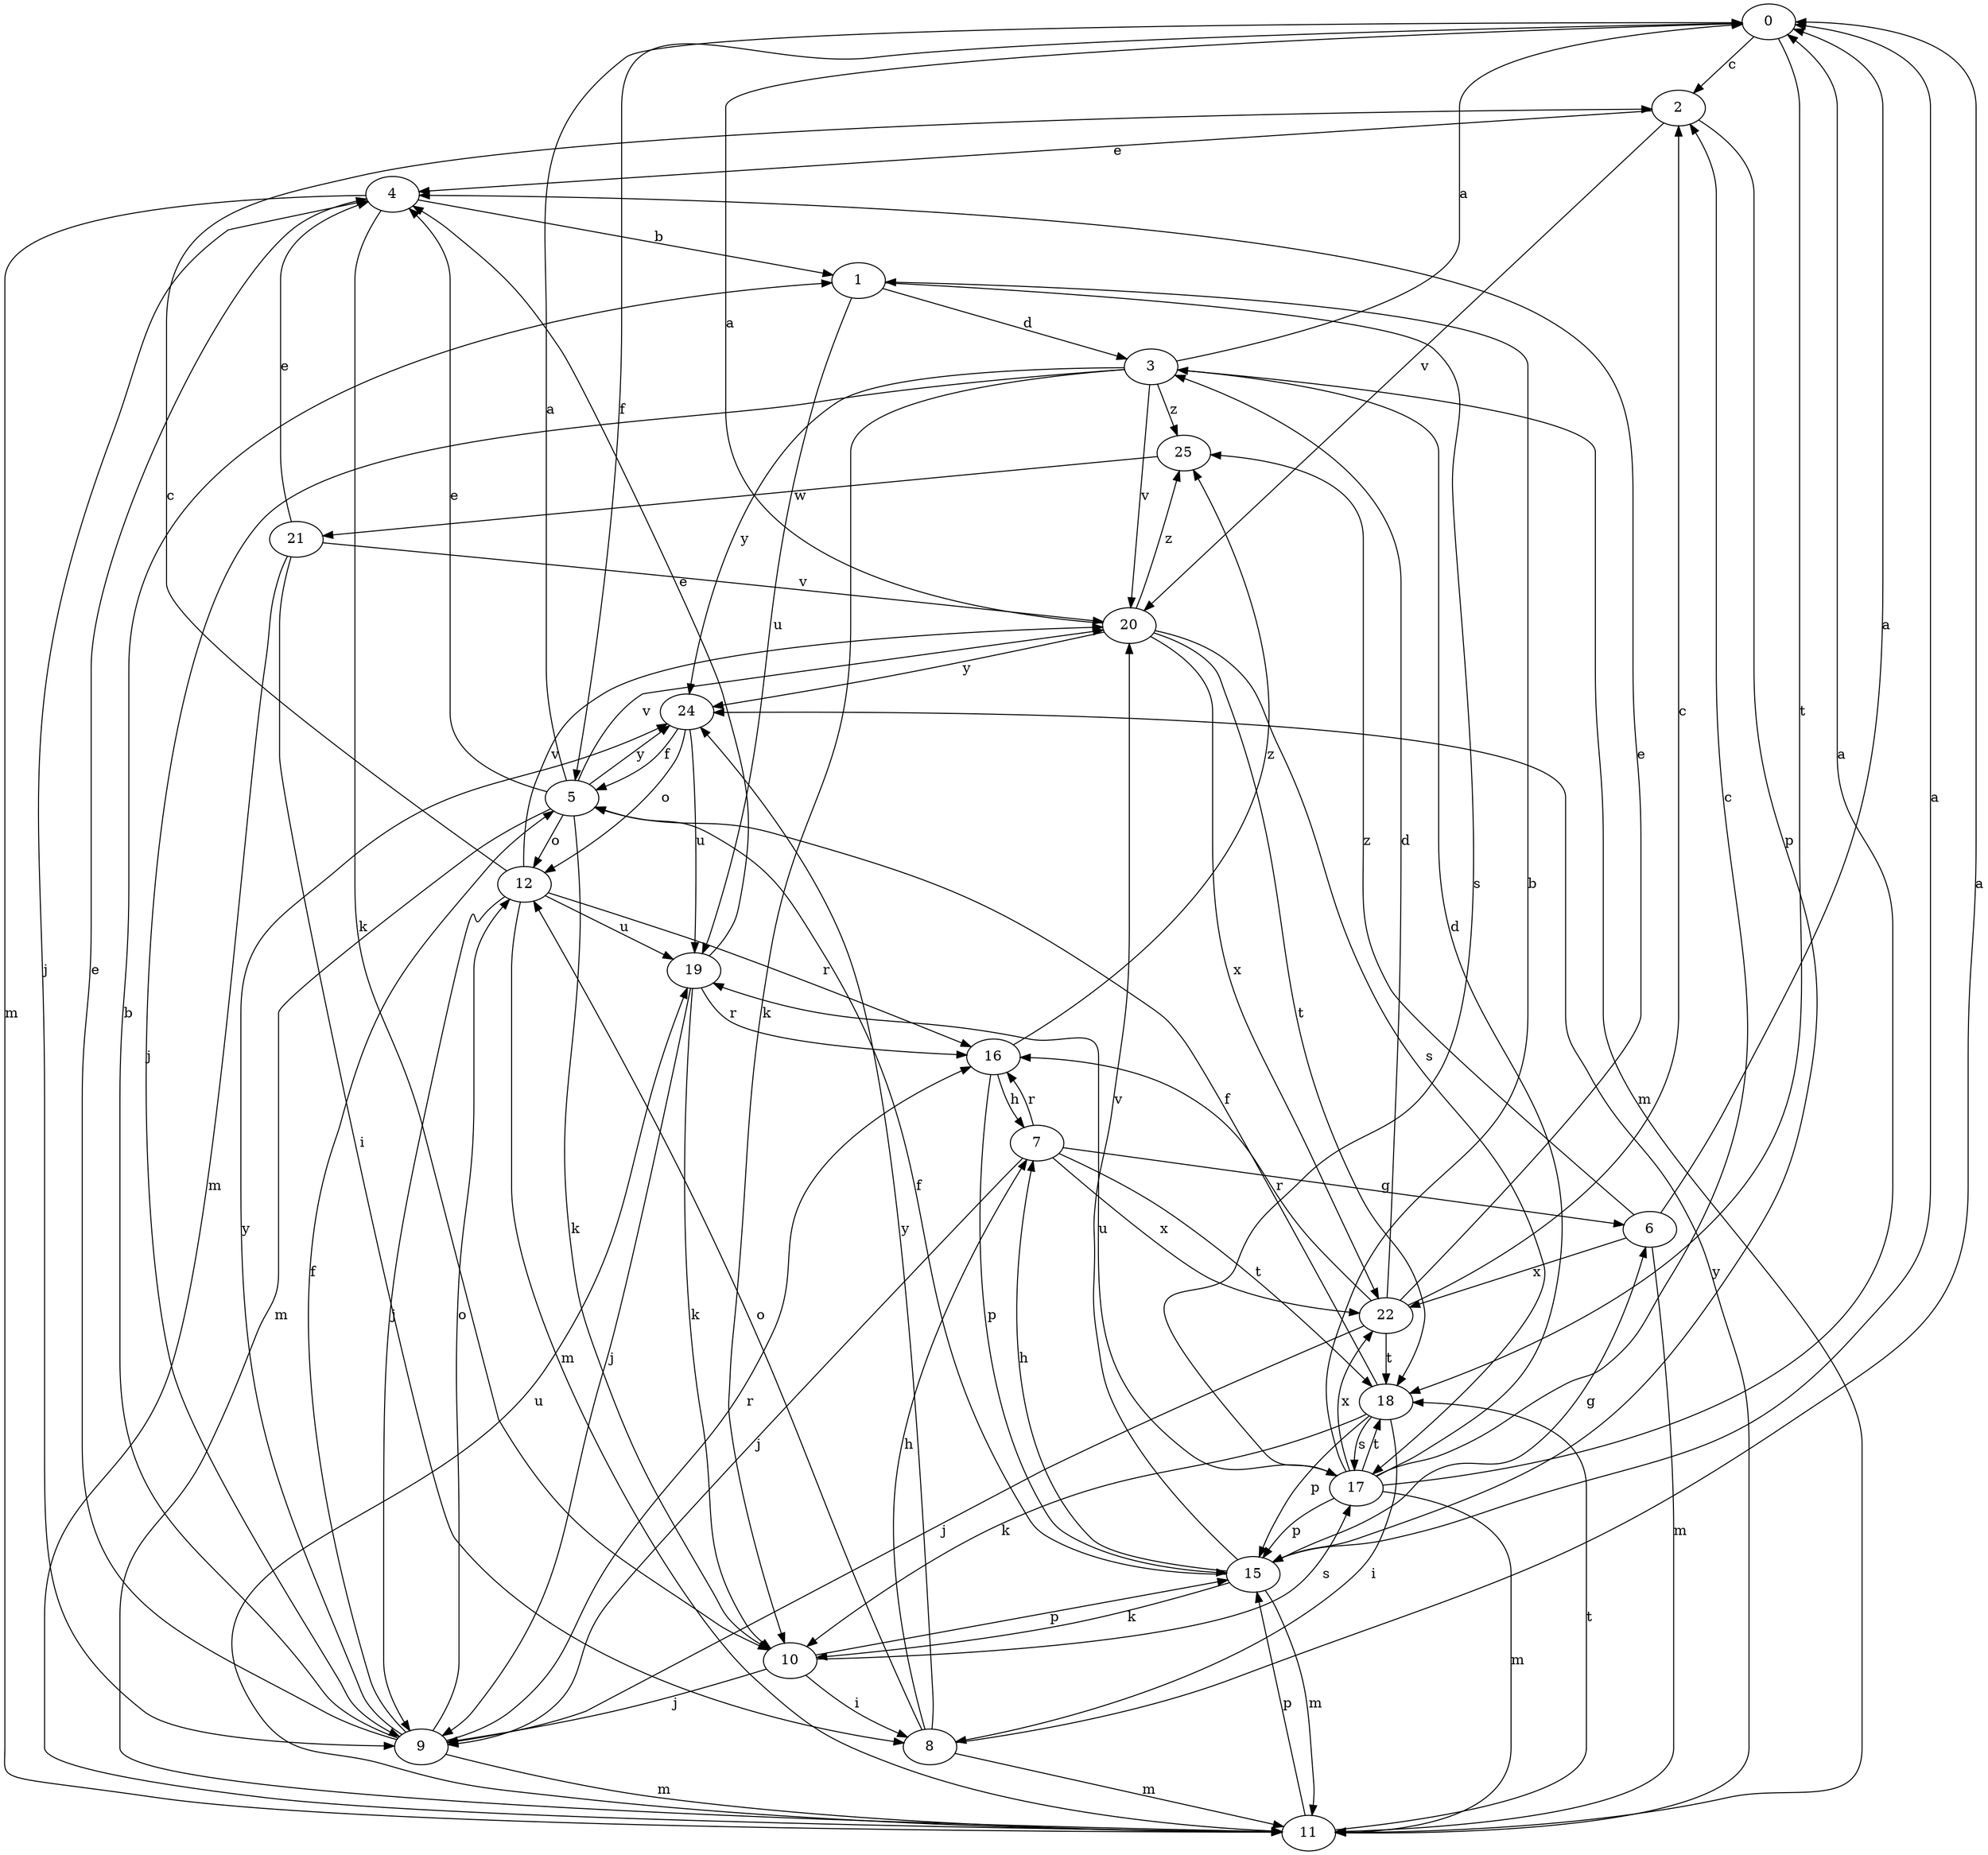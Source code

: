 strict digraph  {
0;
1;
2;
3;
4;
5;
6;
7;
8;
9;
10;
11;
12;
15;
16;
17;
18;
19;
20;
21;
22;
24;
25;
0 -> 2  [label=c];
0 -> 5  [label=f];
0 -> 18  [label=t];
1 -> 3  [label=d];
1 -> 17  [label=s];
1 -> 19  [label=u];
2 -> 4  [label=e];
2 -> 15  [label=p];
2 -> 20  [label=v];
3 -> 0  [label=a];
3 -> 9  [label=j];
3 -> 10  [label=k];
3 -> 11  [label=m];
3 -> 20  [label=v];
3 -> 24  [label=y];
3 -> 25  [label=z];
4 -> 1  [label=b];
4 -> 9  [label=j];
4 -> 10  [label=k];
4 -> 11  [label=m];
5 -> 0  [label=a];
5 -> 4  [label=e];
5 -> 10  [label=k];
5 -> 11  [label=m];
5 -> 12  [label=o];
5 -> 20  [label=v];
5 -> 24  [label=y];
6 -> 0  [label=a];
6 -> 11  [label=m];
6 -> 22  [label=x];
6 -> 25  [label=z];
7 -> 6  [label=g];
7 -> 9  [label=j];
7 -> 16  [label=r];
7 -> 18  [label=t];
7 -> 22  [label=x];
8 -> 0  [label=a];
8 -> 7  [label=h];
8 -> 11  [label=m];
8 -> 12  [label=o];
8 -> 24  [label=y];
9 -> 1  [label=b];
9 -> 4  [label=e];
9 -> 5  [label=f];
9 -> 11  [label=m];
9 -> 12  [label=o];
9 -> 16  [label=r];
9 -> 24  [label=y];
10 -> 8  [label=i];
10 -> 9  [label=j];
10 -> 15  [label=p];
10 -> 17  [label=s];
11 -> 15  [label=p];
11 -> 18  [label=t];
11 -> 19  [label=u];
11 -> 24  [label=y];
12 -> 2  [label=c];
12 -> 9  [label=j];
12 -> 11  [label=m];
12 -> 16  [label=r];
12 -> 19  [label=u];
12 -> 20  [label=v];
15 -> 0  [label=a];
15 -> 5  [label=f];
15 -> 6  [label=g];
15 -> 7  [label=h];
15 -> 10  [label=k];
15 -> 11  [label=m];
15 -> 20  [label=v];
16 -> 7  [label=h];
16 -> 15  [label=p];
16 -> 25  [label=z];
17 -> 0  [label=a];
17 -> 1  [label=b];
17 -> 2  [label=c];
17 -> 3  [label=d];
17 -> 11  [label=m];
17 -> 15  [label=p];
17 -> 18  [label=t];
17 -> 19  [label=u];
17 -> 22  [label=x];
18 -> 5  [label=f];
18 -> 8  [label=i];
18 -> 10  [label=k];
18 -> 15  [label=p];
18 -> 17  [label=s];
19 -> 4  [label=e];
19 -> 9  [label=j];
19 -> 10  [label=k];
19 -> 16  [label=r];
20 -> 0  [label=a];
20 -> 17  [label=s];
20 -> 18  [label=t];
20 -> 22  [label=x];
20 -> 24  [label=y];
20 -> 25  [label=z];
21 -> 4  [label=e];
21 -> 8  [label=i];
21 -> 11  [label=m];
21 -> 20  [label=v];
22 -> 2  [label=c];
22 -> 3  [label=d];
22 -> 4  [label=e];
22 -> 9  [label=j];
22 -> 16  [label=r];
22 -> 18  [label=t];
24 -> 5  [label=f];
24 -> 12  [label=o];
24 -> 19  [label=u];
25 -> 21  [label=w];
}
